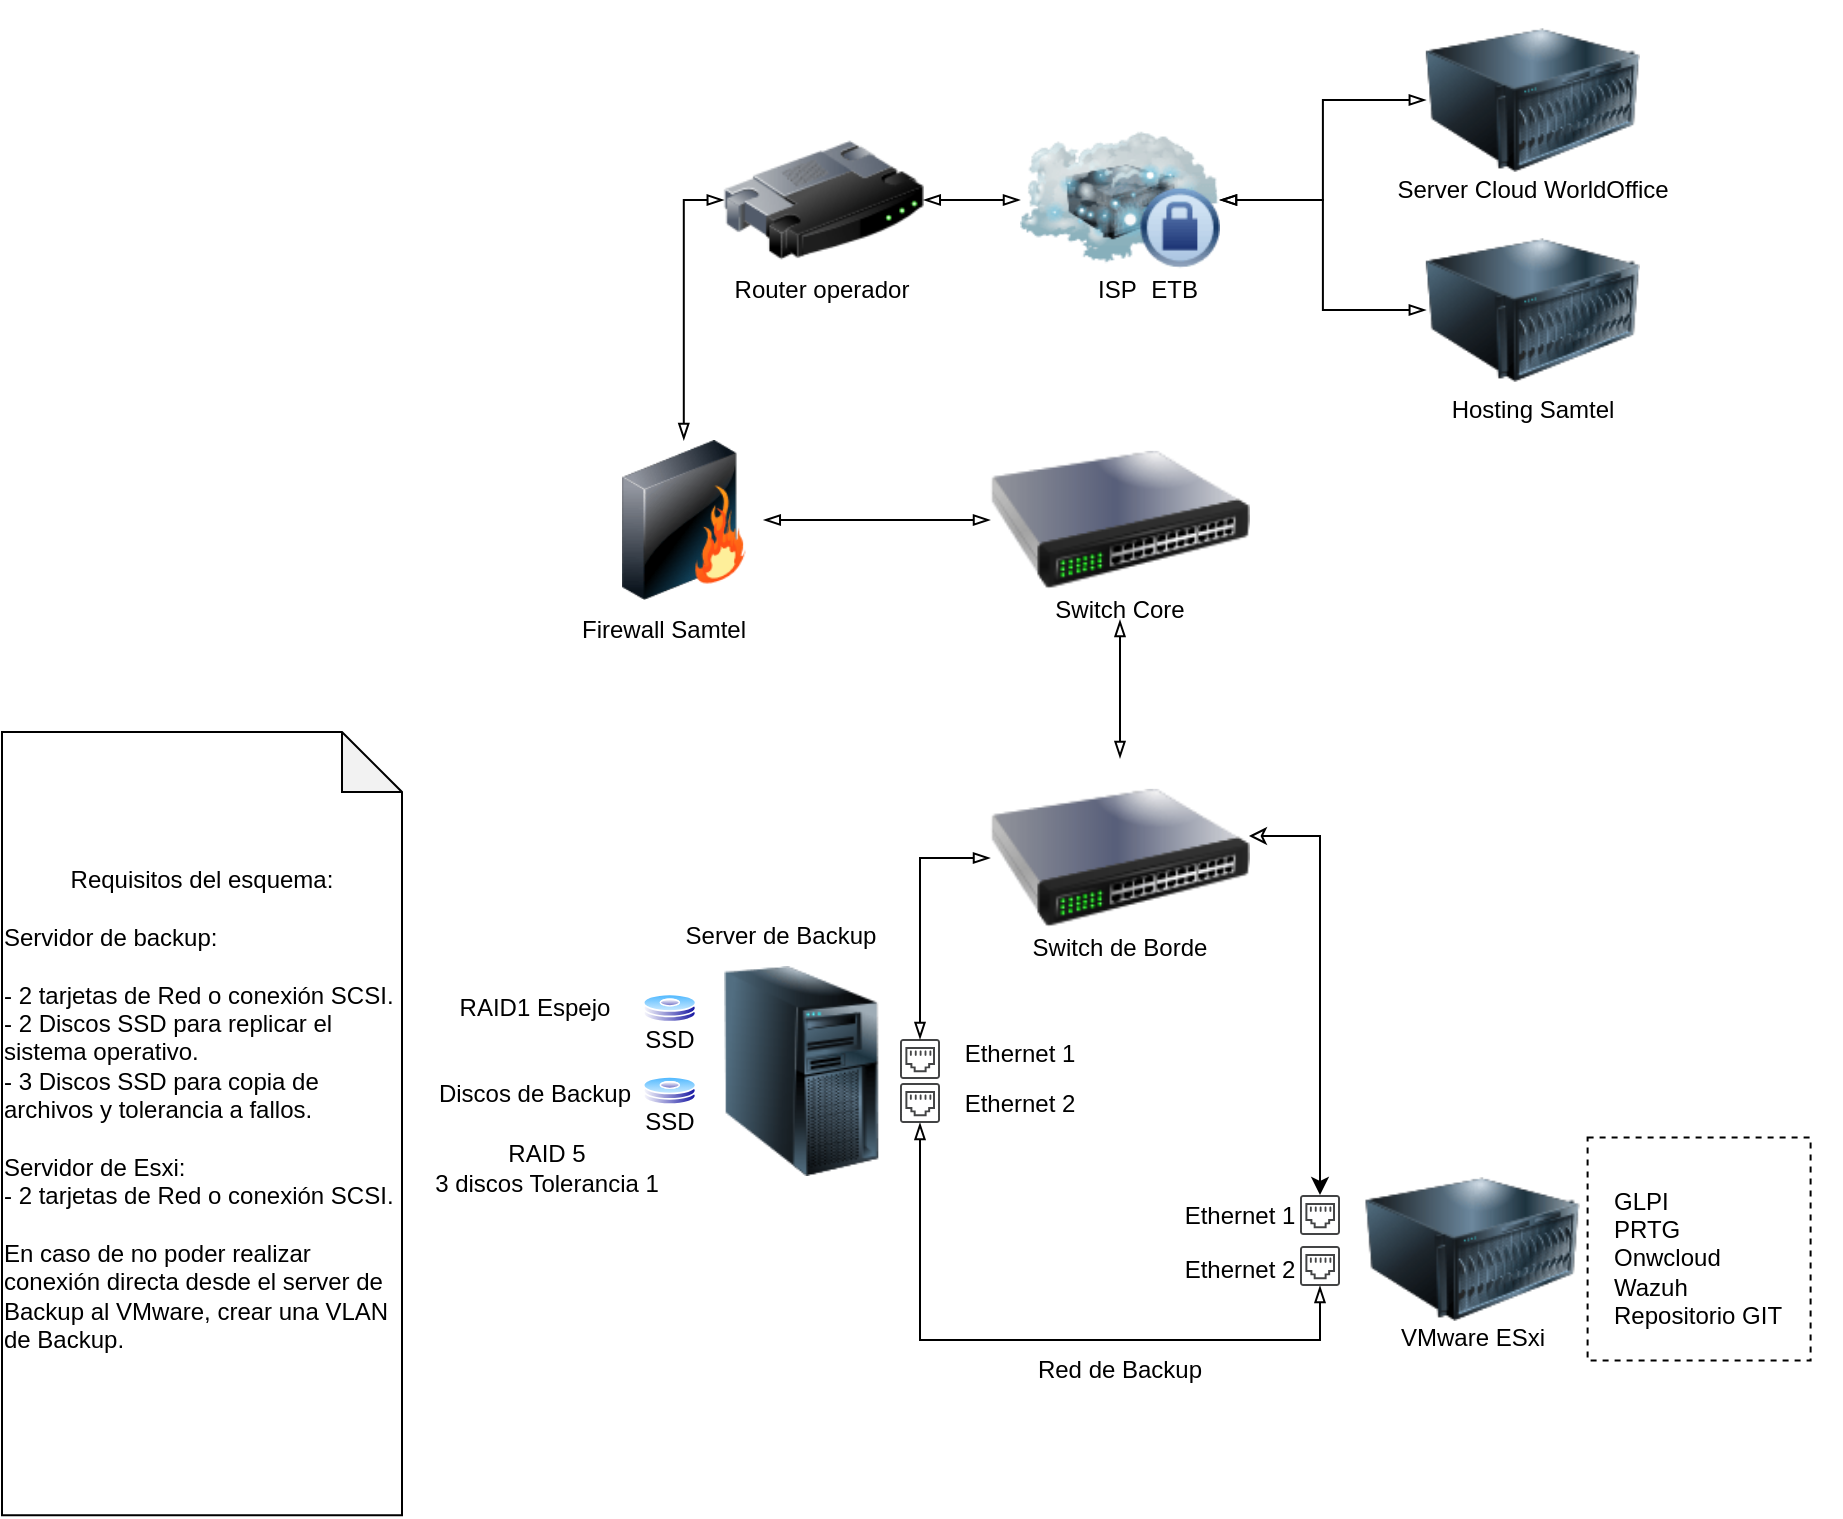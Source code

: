 <mxfile version="26.2.9">
  <diagram id="WI9T0HZ2pTsCkuznbFz-" name="Page-1">
    <mxGraphModel dx="1300" dy="857" grid="1" gridSize="10" guides="1" tooltips="1" connect="1" arrows="1" fold="1" page="1" pageScale="1" pageWidth="1169" pageHeight="827" math="0" shadow="0">
      <root>
        <mxCell id="0" />
        <mxCell id="1" parent="0" />
        <mxCell id="FIyyPZFt72G_BdUJnwf7-6" value="" style="sketch=0;pointerEvents=1;shadow=0;dashed=0;html=1;strokeColor=none;fillColor=#434445;aspect=fixed;labelPosition=center;verticalLabelPosition=bottom;verticalAlign=top;align=center;outlineConnect=0;shape=mxgraph.vvd.ethernet_port;" vertex="1" parent="1">
          <mxGeometry x="469" y="567.5" width="20" height="20" as="geometry" />
        </mxCell>
        <mxCell id="FIyyPZFt72G_BdUJnwf7-18" style="edgeStyle=orthogonalEdgeStyle;rounded=0;orthogonalLoop=1;jettySize=auto;html=1;startArrow=blockThin;startFill=0;endArrow=blockThin;endFill=0;" edge="1" parent="1" source="FIyyPZFt72G_BdUJnwf7-7" target="FIyyPZFt72G_BdUJnwf7-9">
          <mxGeometry relative="1" as="geometry">
            <Array as="points">
              <mxPoint x="479" y="718" />
              <mxPoint x="679" y="718" />
            </Array>
          </mxGeometry>
        </mxCell>
        <mxCell id="FIyyPZFt72G_BdUJnwf7-7" value="" style="sketch=0;pointerEvents=1;shadow=0;dashed=0;html=1;strokeColor=none;fillColor=#434445;aspect=fixed;labelPosition=center;verticalLabelPosition=bottom;verticalAlign=top;align=center;outlineConnect=0;shape=mxgraph.vvd.ethernet_port;" vertex="1" parent="1">
          <mxGeometry x="469" y="589.5" width="20" height="20" as="geometry" />
        </mxCell>
        <mxCell id="FIyyPZFt72G_BdUJnwf7-8" value="" style="sketch=0;pointerEvents=1;shadow=0;dashed=0;html=1;strokeColor=none;fillColor=#434445;aspect=fixed;labelPosition=center;verticalLabelPosition=bottom;verticalAlign=top;align=center;outlineConnect=0;shape=mxgraph.vvd.ethernet_port;" vertex="1" parent="1">
          <mxGeometry x="669" y="645.5" width="20" height="20" as="geometry" />
        </mxCell>
        <mxCell id="FIyyPZFt72G_BdUJnwf7-9" value="" style="sketch=0;pointerEvents=1;shadow=0;dashed=0;html=1;strokeColor=none;fillColor=#434445;aspect=fixed;labelPosition=center;verticalLabelPosition=bottom;verticalAlign=top;align=center;outlineConnect=0;shape=mxgraph.vvd.ethernet_port;" vertex="1" parent="1">
          <mxGeometry x="669" y="671" width="20" height="20" as="geometry" />
        </mxCell>
        <mxCell id="FIyyPZFt72G_BdUJnwf7-10" value="RAID1&amp;nbsp;&lt;span style=&quot;background-color: transparent; color: light-dark(rgb(0, 0, 0), rgb(255, 255, 255));&quot;&gt;Espejo&lt;/span&gt;" style="text;html=1;align=center;verticalAlign=middle;whiteSpace=wrap;rounded=0;" vertex="1" parent="1">
          <mxGeometry x="233.1" y="537" width="107.3" height="30" as="geometry" />
        </mxCell>
        <mxCell id="FIyyPZFt72G_BdUJnwf7-14" value="Discos de Backup" style="text;html=1;align=center;verticalAlign=middle;whiteSpace=wrap;rounded=0;" vertex="1" parent="1">
          <mxGeometry x="233.1" y="580.25" width="107.3" height="30" as="geometry" />
        </mxCell>
        <mxCell id="FIyyPZFt72G_BdUJnwf7-25" style="edgeStyle=orthogonalEdgeStyle;rounded=0;orthogonalLoop=1;jettySize=auto;html=1;startArrow=blockThin;startFill=0;exitX=0;exitY=0.5;exitDx=0;exitDy=0;endArrow=blockThin;endFill=0;" edge="1" parent="1" source="FIyyPZFt72G_BdUJnwf7-40" target="FIyyPZFt72G_BdUJnwf7-6">
          <mxGeometry relative="1" as="geometry">
            <mxPoint x="539" y="413.0" as="sourcePoint" />
          </mxGeometry>
        </mxCell>
        <mxCell id="FIyyPZFt72G_BdUJnwf7-32" style="edgeStyle=orthogonalEdgeStyle;rounded=0;orthogonalLoop=1;jettySize=auto;html=1;startArrow=classic;startFill=0;exitX=0.996;exitY=0.39;exitDx=0;exitDy=0;exitPerimeter=0;" edge="1" parent="1" source="FIyyPZFt72G_BdUJnwf7-40" target="FIyyPZFt72G_BdUJnwf7-8">
          <mxGeometry relative="1" as="geometry">
            <mxPoint x="619" y="413.0" as="sourcePoint" />
          </mxGeometry>
        </mxCell>
        <mxCell id="FIyyPZFt72G_BdUJnwf7-19" value="SSD" style="text;html=1;align=center;verticalAlign=middle;whiteSpace=wrap;rounded=0;" vertex="1" parent="1">
          <mxGeometry x="323.83" y="553" width="60" height="30" as="geometry" />
        </mxCell>
        <mxCell id="FIyyPZFt72G_BdUJnwf7-23" value="Red de Backup" style="text;html=1;align=center;verticalAlign=middle;whiteSpace=wrap;rounded=0;" vertex="1" parent="1">
          <mxGeometry x="529" y="718" width="100" height="30" as="geometry" />
        </mxCell>
        <mxCell id="FIyyPZFt72G_BdUJnwf7-26" value="Ethernet 1" style="text;html=1;align=center;verticalAlign=middle;whiteSpace=wrap;rounded=0;" vertex="1" parent="1">
          <mxGeometry x="499" y="559.5" width="60" height="30" as="geometry" />
        </mxCell>
        <mxCell id="FIyyPZFt72G_BdUJnwf7-28" value="Ethernet 2" style="text;html=1;align=center;verticalAlign=middle;whiteSpace=wrap;rounded=0;" vertex="1" parent="1">
          <mxGeometry x="499" y="584.5" width="60" height="30" as="geometry" />
        </mxCell>
        <mxCell id="FIyyPZFt72G_BdUJnwf7-29" value="Ethernet 1" style="text;html=1;align=center;verticalAlign=middle;whiteSpace=wrap;rounded=0;" vertex="1" parent="1">
          <mxGeometry x="609" y="641" width="60" height="30" as="geometry" />
        </mxCell>
        <mxCell id="FIyyPZFt72G_BdUJnwf7-30" value="Ethernet 2" style="text;html=1;align=center;verticalAlign=middle;whiteSpace=wrap;rounded=0;" vertex="1" parent="1">
          <mxGeometry x="609" y="668" width="60" height="30" as="geometry" />
        </mxCell>
        <mxCell id="FIyyPZFt72G_BdUJnwf7-33" value="Server de Backup" style="text;html=1;align=center;verticalAlign=middle;whiteSpace=wrap;rounded=0;" vertex="1" parent="1">
          <mxGeometry x="351.89" y="501" width="115" height="30" as="geometry" />
        </mxCell>
        <mxCell id="FIyyPZFt72G_BdUJnwf7-34" value="VMware ESxi" style="text;html=1;align=center;verticalAlign=middle;whiteSpace=wrap;rounded=0;" vertex="1" parent="1">
          <mxGeometry x="697.8" y="702.25" width="115" height="30" as="geometry" />
        </mxCell>
        <mxCell id="FIyyPZFt72G_BdUJnwf7-35" value="RAID 5&lt;div&gt;3 discos Tolerancia 1&lt;/div&gt;" style="text;html=1;align=center;verticalAlign=middle;whiteSpace=wrap;rounded=0;" vertex="1" parent="1">
          <mxGeometry x="168.6" y="567" width="247.29" height="130" as="geometry" />
        </mxCell>
        <mxCell id="FIyyPZFt72G_BdUJnwf7-36" value="" style="whiteSpace=wrap;html=1;aspect=fixed;dashed=1;" vertex="1" parent="1">
          <mxGeometry x="812.8" y="616.75" width="111.5" height="111.5" as="geometry" />
        </mxCell>
        <mxCell id="FIyyPZFt72G_BdUJnwf7-37" value="GLPI&lt;div&gt;PRTG&lt;/div&gt;&lt;div&gt;Onwcloud&lt;/div&gt;&lt;div&gt;Wazuh&lt;/div&gt;&lt;div&gt;Repositorio GIT&lt;/div&gt;" style="text;html=1;align=left;verticalAlign=middle;whiteSpace=wrap;rounded=0;" vertex="1" parent="1">
          <mxGeometry x="824.3" y="661.75" width="115" height="30" as="geometry" />
        </mxCell>
        <mxCell id="FIyyPZFt72G_BdUJnwf7-56" style="edgeStyle=orthogonalEdgeStyle;rounded=0;orthogonalLoop=1;jettySize=auto;html=1;startArrow=blockThin;startFill=0;endArrow=blockThin;endFill=0;" edge="1" parent="1" source="FIyyPZFt72G_BdUJnwf7-63" target="FIyyPZFt72G_BdUJnwf7-55">
          <mxGeometry relative="1" as="geometry">
            <mxPoint x="419" y="308" as="targetPoint" />
            <Array as="points" />
          </mxGeometry>
        </mxCell>
        <mxCell id="FIyyPZFt72G_BdUJnwf7-65" value="" style="edgeStyle=orthogonalEdgeStyle;rounded=0;orthogonalLoop=1;jettySize=auto;html=1;startArrow=blockThin;startFill=0;endArrow=blockThin;endFill=0;" edge="1" parent="1" source="FIyyPZFt72G_BdUJnwf7-40" target="FIyyPZFt72G_BdUJnwf7-63">
          <mxGeometry relative="1" as="geometry" />
        </mxCell>
        <mxCell id="FIyyPZFt72G_BdUJnwf7-40" value="" style="image;html=1;image=img/lib/clip_art/networking/Switch_128x128.png" vertex="1" parent="1">
          <mxGeometry x="514" y="427" width="130" height="100" as="geometry" />
        </mxCell>
        <mxCell id="FIyyPZFt72G_BdUJnwf7-41" value="Switch de Borde" style="text;html=1;align=center;verticalAlign=middle;whiteSpace=wrap;rounded=0;" vertex="1" parent="1">
          <mxGeometry x="514" y="507" width="130" height="30" as="geometry" />
        </mxCell>
        <mxCell id="FIyyPZFt72G_BdUJnwf7-68" value="" style="edgeStyle=orthogonalEdgeStyle;rounded=0;orthogonalLoop=1;jettySize=auto;html=1;startArrow=blockThin;startFill=0;endArrow=blockThin;endFill=0;" edge="1" parent="1" source="FIyyPZFt72G_BdUJnwf7-48" target="FIyyPZFt72G_BdUJnwf7-59">
          <mxGeometry relative="1" as="geometry" />
        </mxCell>
        <mxCell id="FIyyPZFt72G_BdUJnwf7-48" value="" style="image;html=1;image=img/lib/clip_art/networking/Router_128x128.png" vertex="1" parent="1">
          <mxGeometry x="380.89" y="98" width="100" height="100" as="geometry" />
        </mxCell>
        <mxCell id="FIyyPZFt72G_BdUJnwf7-50" value="" style="image;html=1;image=img/lib/clip_art/computers/Server_Tower_128x128.png" vertex="1" parent="1">
          <mxGeometry x="367.1" y="531" width="105" height="105" as="geometry" />
        </mxCell>
        <mxCell id="FIyyPZFt72G_BdUJnwf7-57" style="edgeStyle=orthogonalEdgeStyle;rounded=0;orthogonalLoop=1;jettySize=auto;html=1;entryX=0;entryY=0.5;entryDx=0;entryDy=0;startArrow=blockThin;startFill=0;endArrow=blockThin;endFill=0;" edge="1" parent="1" source="FIyyPZFt72G_BdUJnwf7-55" target="FIyyPZFt72G_BdUJnwf7-48">
          <mxGeometry relative="1" as="geometry" />
        </mxCell>
        <mxCell id="FIyyPZFt72G_BdUJnwf7-55" value="" style="image;html=1;image=img/lib/clip_art/networking/Firewall_128x128.png" vertex="1" parent="1">
          <mxGeometry x="320.89" y="268" width="80" height="80" as="geometry" />
        </mxCell>
        <mxCell id="FIyyPZFt72G_BdUJnwf7-69" value="" style="edgeStyle=orthogonalEdgeStyle;rounded=0;orthogonalLoop=1;jettySize=auto;html=1;startArrow=blockThin;startFill=0;endArrow=blockThin;endFill=0;" edge="1" parent="1" source="FIyyPZFt72G_BdUJnwf7-59" target="FIyyPZFt72G_BdUJnwf7-62">
          <mxGeometry relative="1" as="geometry" />
        </mxCell>
        <mxCell id="FIyyPZFt72G_BdUJnwf7-59" value="" style="image;html=1;image=img/lib/clip_art/networking/Cloud_Server_Private_128x128.png" vertex="1" parent="1">
          <mxGeometry x="529.0" y="98" width="100" height="100" as="geometry" />
        </mxCell>
        <mxCell id="FIyyPZFt72G_BdUJnwf7-70" value="" style="edgeStyle=orthogonalEdgeStyle;rounded=0;orthogonalLoop=1;jettySize=auto;html=1;startArrow=blockThin;startFill=0;endArrow=blockThin;endFill=0;" edge="1" parent="1" source="FIyyPZFt72G_BdUJnwf7-60" target="FIyyPZFt72G_BdUJnwf7-59">
          <mxGeometry relative="1" as="geometry" />
        </mxCell>
        <mxCell id="FIyyPZFt72G_BdUJnwf7-60" value="" style="image;html=1;image=img/lib/clip_art/computers/Server_128x128.png" vertex="1" parent="1">
          <mxGeometry x="731.91" y="48" width="107.09" height="100" as="geometry" />
        </mxCell>
        <mxCell id="FIyyPZFt72G_BdUJnwf7-62" value="" style="image;html=1;image=img/lib/clip_art/computers/Server_128x128.png" vertex="1" parent="1">
          <mxGeometry x="731.91" y="148" width="107.09" height="110" as="geometry" />
        </mxCell>
        <mxCell id="FIyyPZFt72G_BdUJnwf7-63" value="" style="image;html=1;image=img/lib/clip_art/networking/Switch_128x128.png" vertex="1" parent="1">
          <mxGeometry x="514" y="258" width="130" height="100" as="geometry" />
        </mxCell>
        <mxCell id="FIyyPZFt72G_BdUJnwf7-66" value="Switch Core" style="text;html=1;align=center;verticalAlign=middle;whiteSpace=wrap;rounded=0;" vertex="1" parent="1">
          <mxGeometry x="514" y="338" width="130" height="30" as="geometry" />
        </mxCell>
        <mxCell id="FIyyPZFt72G_BdUJnwf7-67" value="Firewall Samtel" style="text;html=1;align=center;verticalAlign=middle;whiteSpace=wrap;rounded=0;" vertex="1" parent="1">
          <mxGeometry x="285.89" y="348" width="130" height="30" as="geometry" />
        </mxCell>
        <mxCell id="FIyyPZFt72G_BdUJnwf7-71" value="Router operador" style="text;html=1;align=center;verticalAlign=middle;whiteSpace=wrap;rounded=0;" vertex="1" parent="1">
          <mxGeometry x="365.47" y="178" width="130" height="30" as="geometry" />
        </mxCell>
        <mxCell id="FIyyPZFt72G_BdUJnwf7-72" value="ISP&amp;nbsp;&lt;span style=&quot;white-space: pre;&quot;&gt;&#x9;&lt;/span&gt;ETB" style="text;html=1;align=center;verticalAlign=middle;whiteSpace=wrap;rounded=0;" vertex="1" parent="1">
          <mxGeometry x="528.41" y="178" width="130" height="30" as="geometry" />
        </mxCell>
        <mxCell id="FIyyPZFt72G_BdUJnwf7-73" value="Server Cloud WorldOffice" style="text;html=1;align=center;verticalAlign=middle;whiteSpace=wrap;rounded=0;" vertex="1" parent="1">
          <mxGeometry x="716.18" y="128" width="138.54" height="30" as="geometry" />
        </mxCell>
        <mxCell id="FIyyPZFt72G_BdUJnwf7-74" value="Hosting Samtel" style="text;html=1;align=center;verticalAlign=middle;whiteSpace=wrap;rounded=0;" vertex="1" parent="1">
          <mxGeometry x="716.18" y="238" width="138.54" height="30" as="geometry" />
        </mxCell>
        <mxCell id="FIyyPZFt72G_BdUJnwf7-76" value="" style="image;html=1;image=img/lib/clip_art/computers/Server_128x128.png" vertex="1" parent="1">
          <mxGeometry x="701.75" y="617.5" width="107.09" height="110" as="geometry" />
        </mxCell>
        <mxCell id="FIyyPZFt72G_BdUJnwf7-77" value="" style="image;aspect=fixed;perimeter=ellipsePerimeter;html=1;align=center;shadow=0;dashed=0;spacingTop=3;image=img/lib/active_directory/hard_disk.svg;" vertex="1" parent="1">
          <mxGeometry x="340.4" y="544.75" width="26.85" height="14.5" as="geometry" />
        </mxCell>
        <mxCell id="FIyyPZFt72G_BdUJnwf7-79" value="SSD" style="text;html=1;align=center;verticalAlign=middle;whiteSpace=wrap;rounded=0;" vertex="1" parent="1">
          <mxGeometry x="323.82" y="594.25" width="60" height="30" as="geometry" />
        </mxCell>
        <mxCell id="FIyyPZFt72G_BdUJnwf7-80" value="" style="image;aspect=fixed;perimeter=ellipsePerimeter;html=1;align=center;shadow=0;dashed=0;spacingTop=3;image=img/lib/active_directory/hard_disk.svg;" vertex="1" parent="1">
          <mxGeometry x="340.39" y="586" width="26.85" height="14.5" as="geometry" />
        </mxCell>
        <mxCell id="FIyyPZFt72G_BdUJnwf7-82" value="Requisitos del esquema:&lt;div&gt;&lt;br&gt;&lt;/div&gt;&lt;div style=&quot;text-align: left;&quot;&gt;Servidor de backup:&lt;/div&gt;&lt;div style=&quot;text-align: left;&quot;&gt;&lt;br&gt;&lt;/div&gt;&lt;div style=&quot;text-align: left;&quot;&gt;- 2 tarjetas de Red o&amp;nbsp;conexión SCSI.&lt;/div&gt;&lt;div style=&quot;text-align: left;&quot;&gt;- 2 Discos SSD para replicar el sistema operativo.&lt;/div&gt;&lt;div style=&quot;text-align: left;&quot;&gt;- 3 Discos SSD para copia de archivos y tolerancia a fallos.&lt;/div&gt;&lt;div style=&quot;text-align: left;&quot;&gt;&lt;br&gt;&lt;/div&gt;&lt;div style=&quot;text-align: left;&quot;&gt;Servidor de Esxi:&lt;/div&gt;&lt;div style=&quot;text-align: left;&quot;&gt;- 2 tarjetas de Red o conexión SCSI.&lt;/div&gt;&lt;div style=&quot;text-align: left;&quot;&gt;&lt;span style=&quot;background-color: transparent; color: light-dark(rgb(0, 0, 0), rgb(255, 255, 255));&quot;&gt;&lt;br&gt;&lt;/span&gt;&lt;/div&gt;&lt;div style=&quot;text-align: left;&quot;&gt;&lt;span style=&quot;background-color: transparent; color: light-dark(rgb(0, 0, 0), rgb(255, 255, 255));&quot;&gt;En caso de no poder realizar conexión directa desde el server de Backup al VMware, crear una VLAN de Backup.&amp;nbsp;&amp;nbsp;&lt;/span&gt;&lt;/div&gt;&lt;div&gt;&lt;br&gt;&lt;/div&gt;" style="shape=note;whiteSpace=wrap;html=1;backgroundOutline=1;darkOpacity=0.05;" vertex="1" parent="1">
          <mxGeometry x="20" y="414" width="200" height="391.62" as="geometry" />
        </mxCell>
      </root>
    </mxGraphModel>
  </diagram>
</mxfile>
